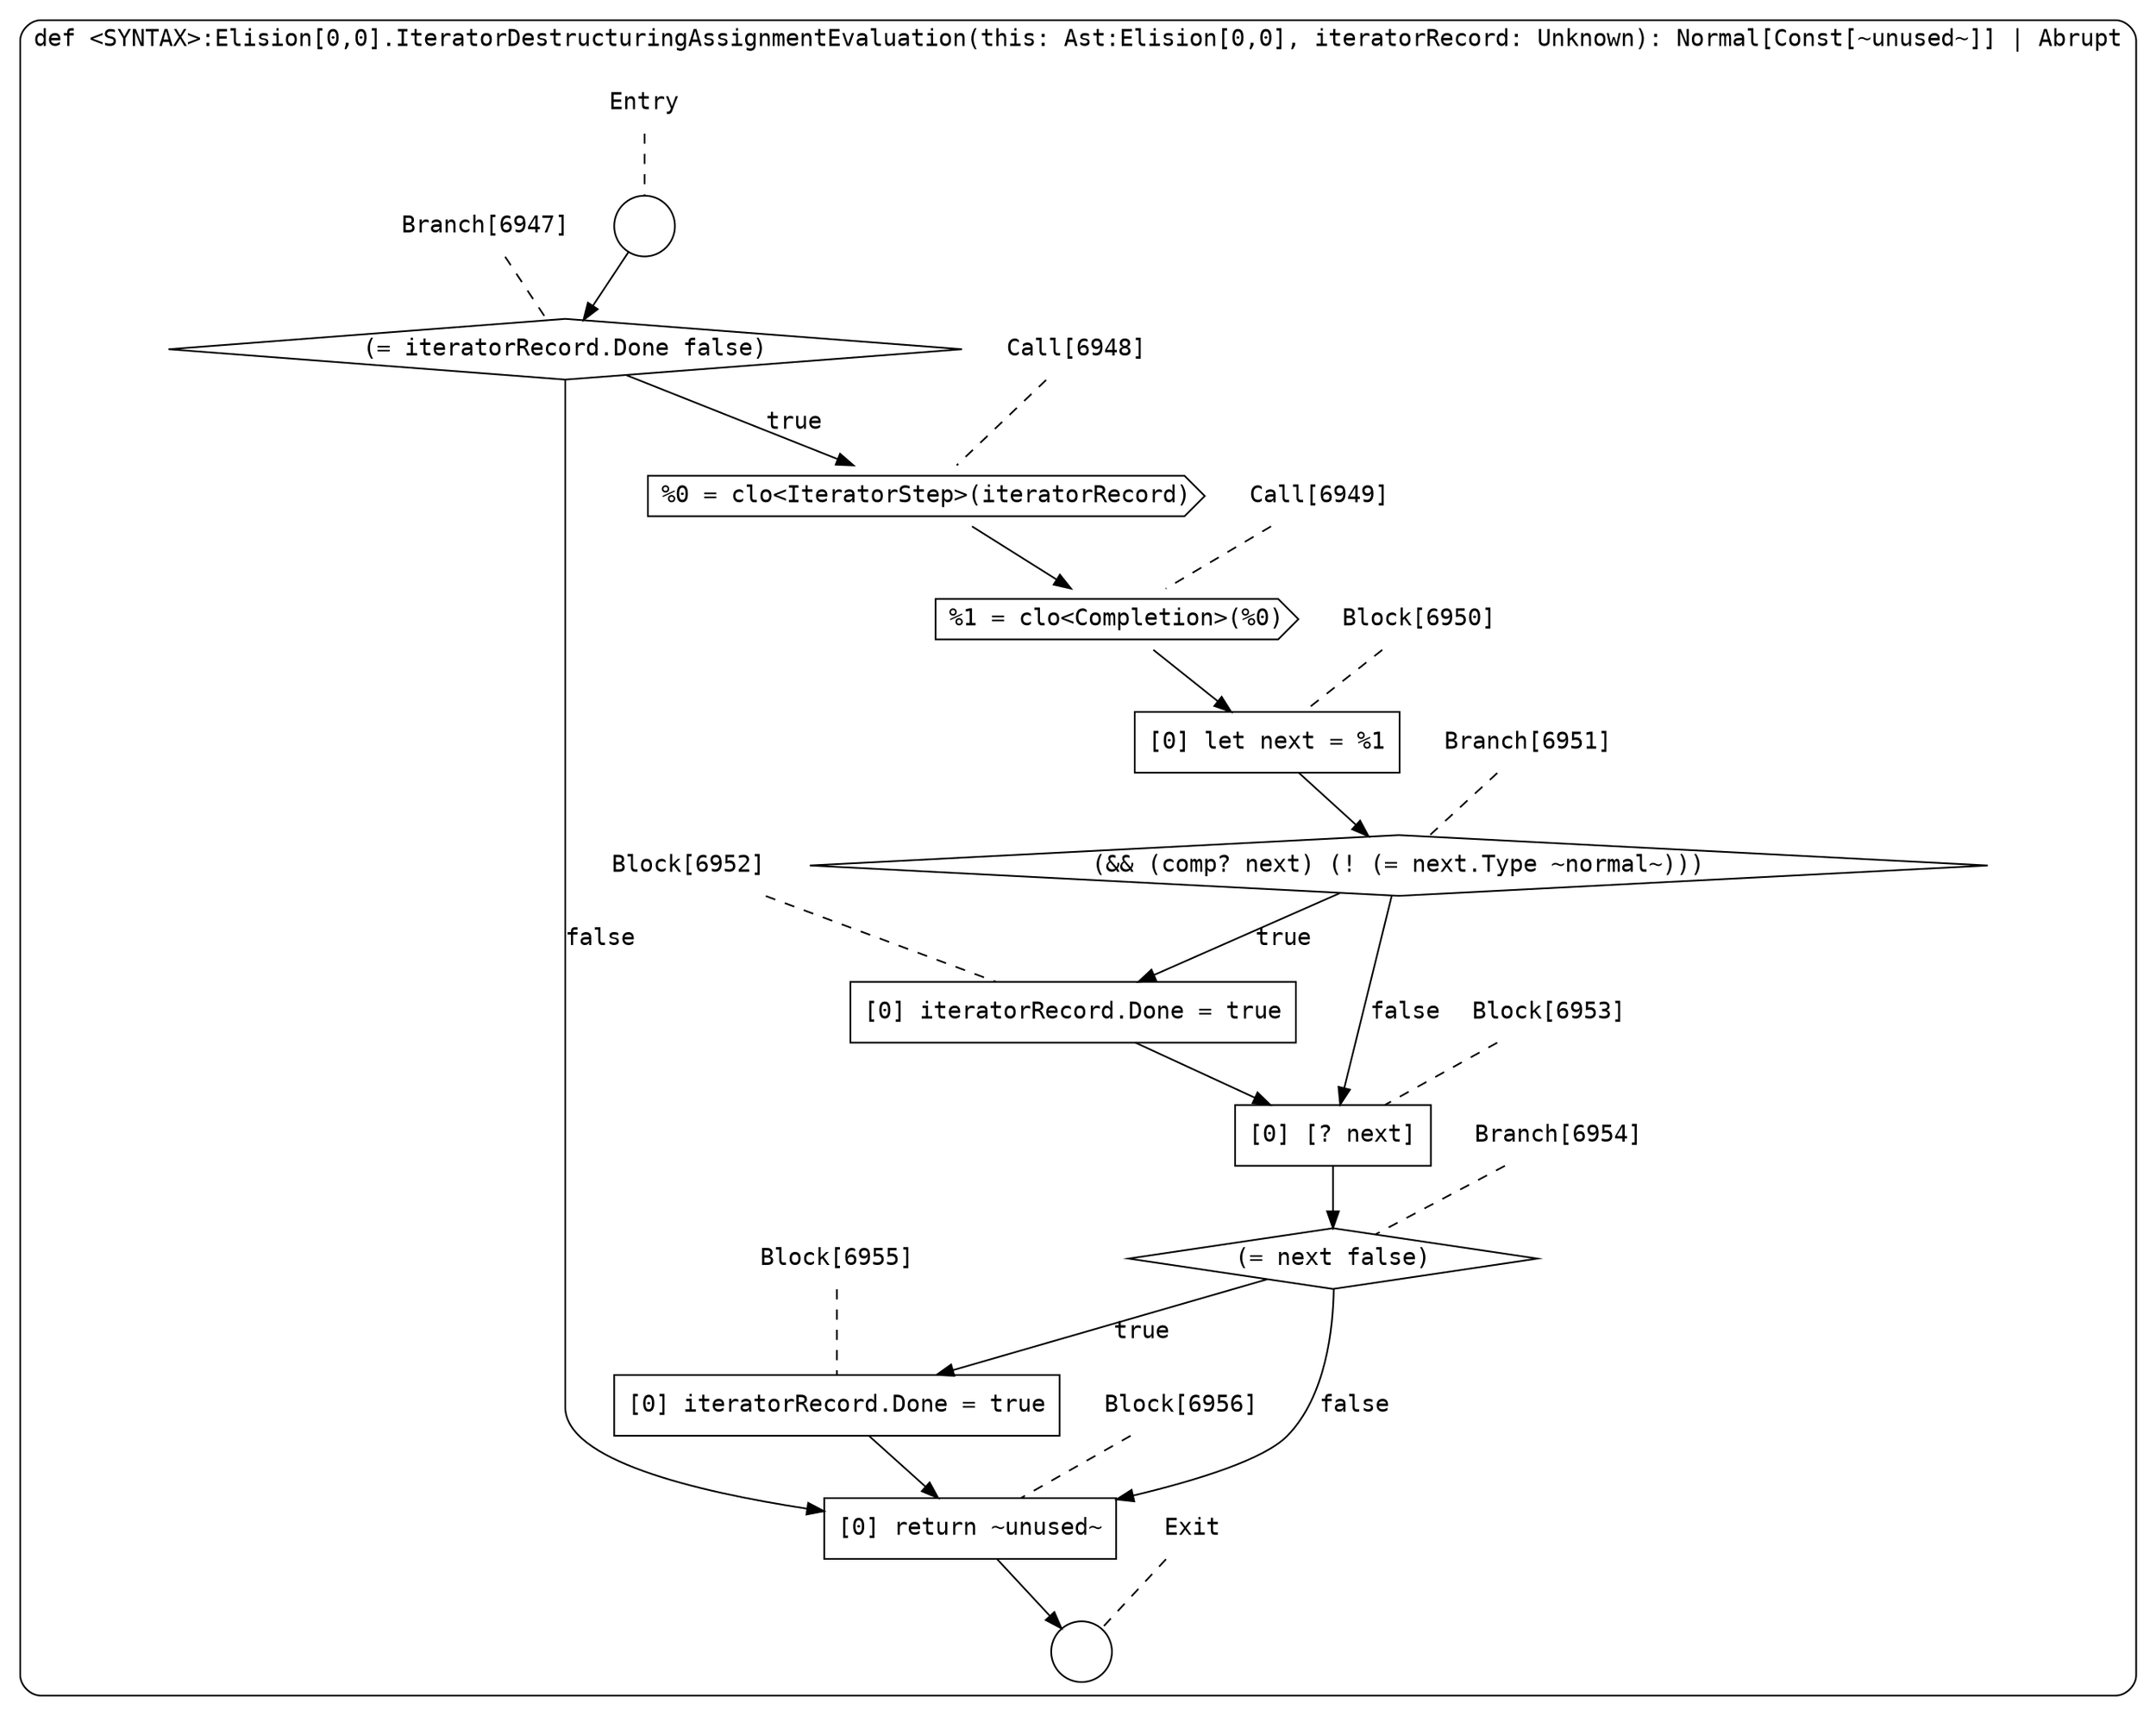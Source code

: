 digraph {
  graph [fontname = "Consolas"]
  node [fontname = "Consolas"]
  edge [fontname = "Consolas"]
  subgraph cluster1368 {
    label = "def <SYNTAX>:Elision[0,0].IteratorDestructuringAssignmentEvaluation(this: Ast:Elision[0,0], iteratorRecord: Unknown): Normal[Const[~unused~]] | Abrupt"
    style = rounded
    cluster1368_entry_name [shape=none, label=<<font color="black">Entry</font>>]
    cluster1368_entry_name -> cluster1368_entry [arrowhead=none, color="black", style=dashed]
    cluster1368_entry [shape=circle label=" " color="black" fillcolor="white" style=filled]
    cluster1368_entry -> node6947 [color="black"]
    cluster1368_exit_name [shape=none, label=<<font color="black">Exit</font>>]
    cluster1368_exit_name -> cluster1368_exit [arrowhead=none, color="black", style=dashed]
    cluster1368_exit [shape=circle label=" " color="black" fillcolor="white" style=filled]
    node6947_name [shape=none, label=<<font color="black">Branch[6947]</font>>]
    node6947_name -> node6947 [arrowhead=none, color="black", style=dashed]
    node6947 [shape=diamond, label=<<font color="black">(= iteratorRecord.Done false)</font>> color="black" fillcolor="white", style=filled]
    node6947 -> node6948 [label=<<font color="black">true</font>> color="black"]
    node6947 -> node6956 [label=<<font color="black">false</font>> color="black"]
    node6948_name [shape=none, label=<<font color="black">Call[6948]</font>>]
    node6948_name -> node6948 [arrowhead=none, color="black", style=dashed]
    node6948 [shape=cds, label=<<font color="black">%0 = clo&lt;IteratorStep&gt;(iteratorRecord)</font>> color="black" fillcolor="white", style=filled]
    node6948 -> node6949 [color="black"]
    node6956_name [shape=none, label=<<font color="black">Block[6956]</font>>]
    node6956_name -> node6956 [arrowhead=none, color="black", style=dashed]
    node6956 [shape=box, label=<<font color="black">[0] return ~unused~<BR ALIGN="LEFT"/></font>> color="black" fillcolor="white", style=filled]
    node6956 -> cluster1368_exit [color="black"]
    node6949_name [shape=none, label=<<font color="black">Call[6949]</font>>]
    node6949_name -> node6949 [arrowhead=none, color="black", style=dashed]
    node6949 [shape=cds, label=<<font color="black">%1 = clo&lt;Completion&gt;(%0)</font>> color="black" fillcolor="white", style=filled]
    node6949 -> node6950 [color="black"]
    node6950_name [shape=none, label=<<font color="black">Block[6950]</font>>]
    node6950_name -> node6950 [arrowhead=none, color="black", style=dashed]
    node6950 [shape=box, label=<<font color="black">[0] let next = %1<BR ALIGN="LEFT"/></font>> color="black" fillcolor="white", style=filled]
    node6950 -> node6951 [color="black"]
    node6951_name [shape=none, label=<<font color="black">Branch[6951]</font>>]
    node6951_name -> node6951 [arrowhead=none, color="black", style=dashed]
    node6951 [shape=diamond, label=<<font color="black">(&amp;&amp; (comp? next) (! (= next.Type ~normal~)))</font>> color="black" fillcolor="white", style=filled]
    node6951 -> node6952 [label=<<font color="black">true</font>> color="black"]
    node6951 -> node6953 [label=<<font color="black">false</font>> color="black"]
    node6952_name [shape=none, label=<<font color="black">Block[6952]</font>>]
    node6952_name -> node6952 [arrowhead=none, color="black", style=dashed]
    node6952 [shape=box, label=<<font color="black">[0] iteratorRecord.Done = true<BR ALIGN="LEFT"/></font>> color="black" fillcolor="white", style=filled]
    node6952 -> node6953 [color="black"]
    node6953_name [shape=none, label=<<font color="black">Block[6953]</font>>]
    node6953_name -> node6953 [arrowhead=none, color="black", style=dashed]
    node6953 [shape=box, label=<<font color="black">[0] [? next]<BR ALIGN="LEFT"/></font>> color="black" fillcolor="white", style=filled]
    node6953 -> node6954 [color="black"]
    node6954_name [shape=none, label=<<font color="black">Branch[6954]</font>>]
    node6954_name -> node6954 [arrowhead=none, color="black", style=dashed]
    node6954 [shape=diamond, label=<<font color="black">(= next false)</font>> color="black" fillcolor="white", style=filled]
    node6954 -> node6955 [label=<<font color="black">true</font>> color="black"]
    node6954 -> node6956 [label=<<font color="black">false</font>> color="black"]
    node6955_name [shape=none, label=<<font color="black">Block[6955]</font>>]
    node6955_name -> node6955 [arrowhead=none, color="black", style=dashed]
    node6955 [shape=box, label=<<font color="black">[0] iteratorRecord.Done = true<BR ALIGN="LEFT"/></font>> color="black" fillcolor="white", style=filled]
    node6955 -> node6956 [color="black"]
  }
}